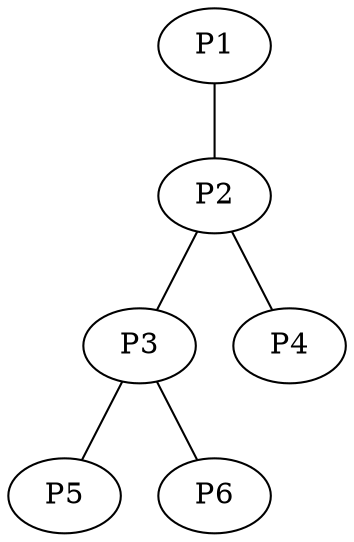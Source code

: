 graph hello{
    P1 -- P2;
    P2 -- P3;
    P2 -- P4;
    P3 -- P5;
    P3 -- P6;
    // "3 (P1)" -- "4 (P2)";
    // "3 (P1)" -- "6 (P3)";
    // "4 (P2)" -- "1 (P4)";
    // "6 (P3)" -- "2 (P5)";
    // "6 (P3)" -- "5 (P6)";
}
